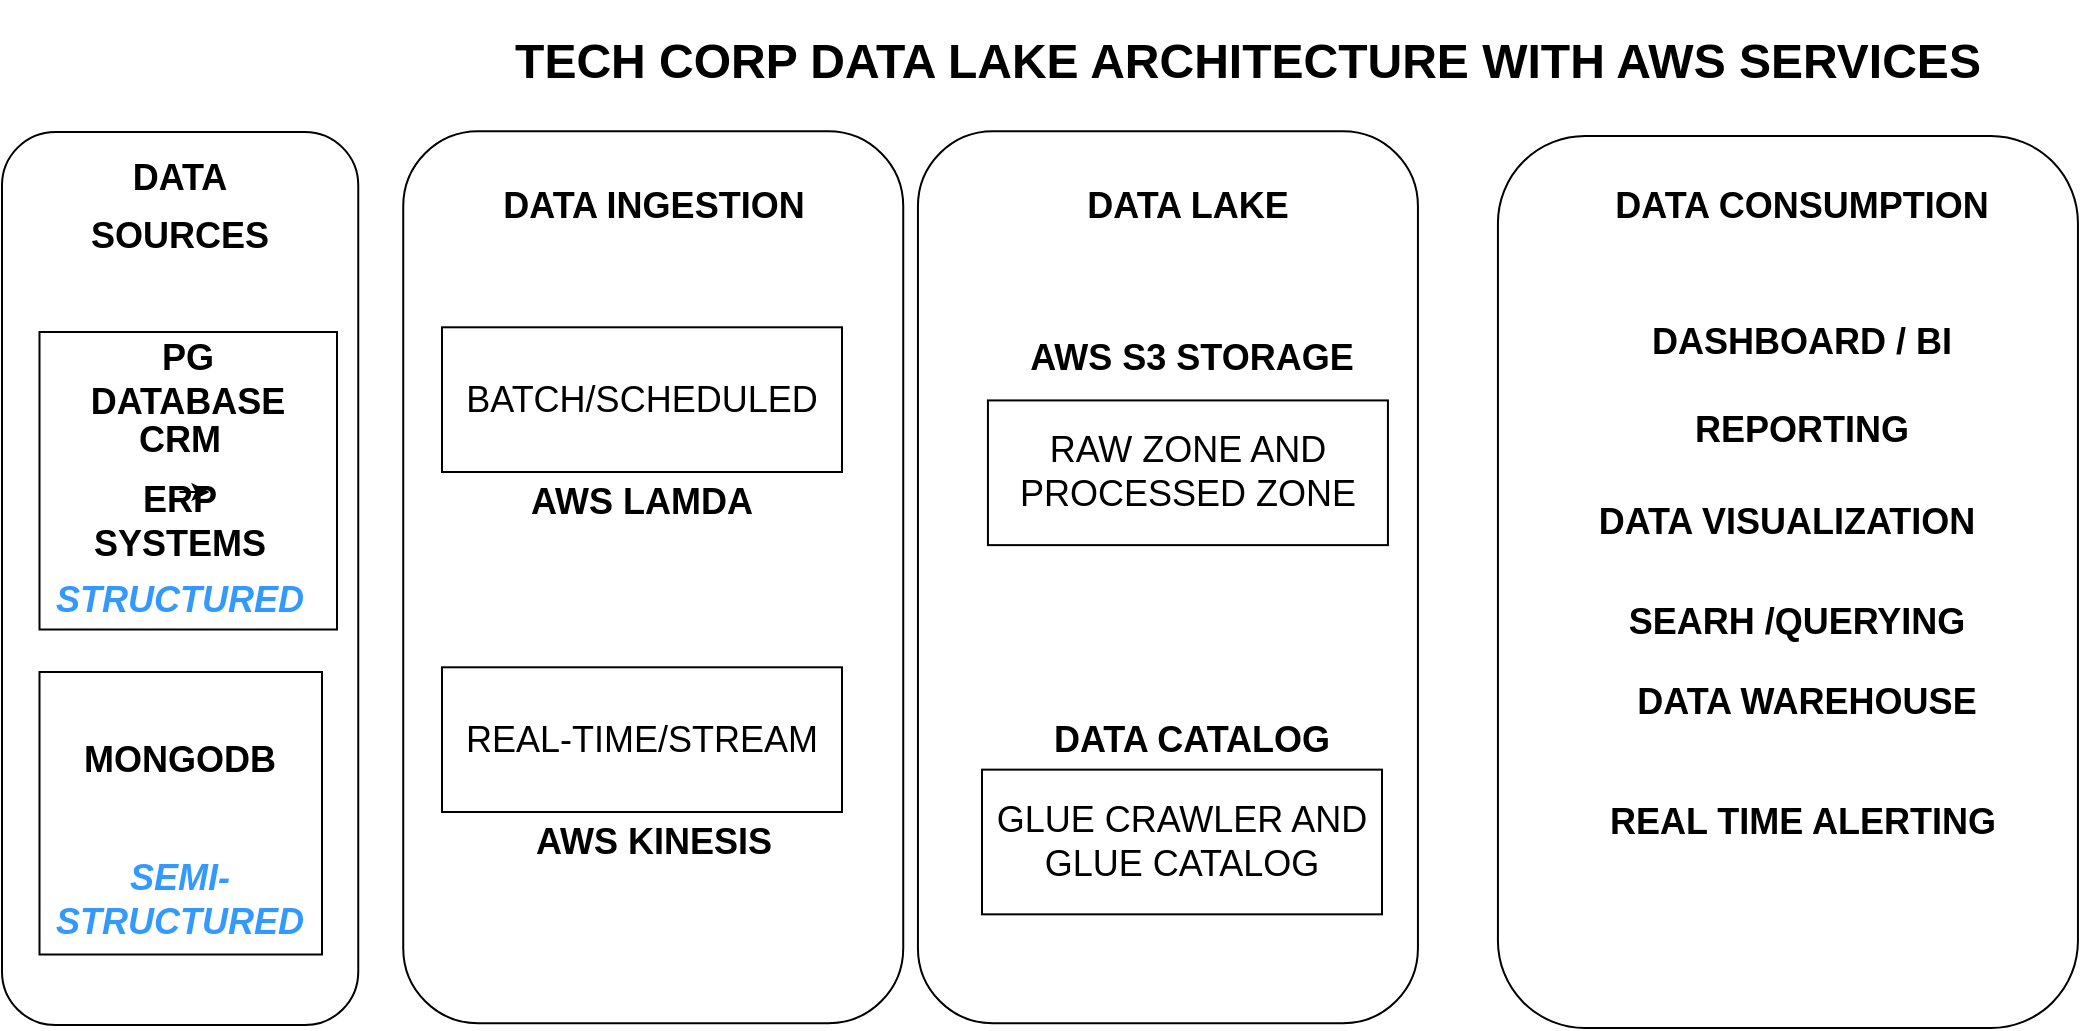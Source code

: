 <mxfile version="24.8.6">
  <diagram id="Ht1M8jgEwFfnCIfOTk4-" name="Page-1">
    <mxGraphModel grid="1" page="1" gridSize="10" guides="1" tooltips="1" connect="1" arrows="1" fold="1" pageScale="1" pageWidth="827" pageHeight="1169" math="0" shadow="0">
      <root>
        <mxCell id="0" />
        <mxCell id="1" parent="0" />
        <mxCell id="6YF9Yh6oYtPgOy637K2C-2" value="" style="rounded=1;whiteSpace=wrap;html=1;rotation=-90;" vertex="1" parent="1">
          <mxGeometry x="-104.22" y="204.21" width="446.57" height="178.13" as="geometry" />
        </mxCell>
        <mxCell id="6YF9Yh6oYtPgOy637K2C-3" value="&lt;h1&gt;&lt;b&gt;&lt;font style=&quot;font-size: 18px;&quot;&gt;DATA SOURCES&lt;/font&gt;&lt;/b&gt;&lt;/h1&gt;" style="text;html=1;align=center;verticalAlign=middle;whiteSpace=wrap;rounded=0;" vertex="1" parent="1">
          <mxGeometry x="88.75" y="90" width="60" height="30" as="geometry" />
        </mxCell>
        <mxCell id="6YF9Yh6oYtPgOy637K2C-5" value="" style="rounded=1;whiteSpace=wrap;html=1;rotation=-90;" vertex="1" parent="1">
          <mxGeometry x="132.65" y="167.65" width="445.94" height="250" as="geometry" />
        </mxCell>
        <mxCell id="6YF9Yh6oYtPgOy637K2C-6" value="&lt;h1&gt;&lt;b&gt;&lt;font style=&quot;font-size: 18px;&quot;&gt;DATA INGESTION&lt;/font&gt;&lt;/b&gt;&lt;/h1&gt;" style="text;html=1;align=center;verticalAlign=middle;whiteSpace=wrap;rounded=0;" vertex="1" parent="1">
          <mxGeometry x="265.62" y="90" width="180" height="30" as="geometry" />
        </mxCell>
        <mxCell id="6YF9Yh6oYtPgOy637K2C-7" value="" style="whiteSpace=wrap;html=1;aspect=fixed;" vertex="1" parent="1">
          <mxGeometry x="48.75" y="170" width="148.75" height="148.75" as="geometry" />
        </mxCell>
        <mxCell id="6YF9Yh6oYtPgOy637K2C-8" value="&lt;b&gt;&lt;font style=&quot;font-size: 18px;&quot;&gt;CRM&lt;/font&gt;&lt;/b&gt;" style="text;html=1;align=center;verticalAlign=middle;whiteSpace=wrap;rounded=0;" vertex="1" parent="1">
          <mxGeometry x="89.38" y="208.75" width="60" height="30" as="geometry" />
        </mxCell>
        <mxCell id="6YF9Yh6oYtPgOy637K2C-9" value="&lt;b&gt;&lt;font color=&quot;#3399ff&quot; style=&quot;font-size: 18px;&quot;&gt;&lt;i&gt;STRUCTURED&lt;/i&gt;&lt;/font&gt;&lt;/b&gt;" style="text;html=1;align=center;verticalAlign=middle;whiteSpace=wrap;rounded=0;" vertex="1" parent="1">
          <mxGeometry x="88.75" y="288.75" width="60" height="30" as="geometry" />
        </mxCell>
        <mxCell id="6YF9Yh6oYtPgOy637K2C-11" value="&lt;span style=&quot;font-size: 18px;&quot;&gt;&lt;b&gt;ERP SYSTEMS&lt;/b&gt;&lt;/span&gt;" style="text;html=1;align=center;verticalAlign=middle;whiteSpace=wrap;rounded=0;" vertex="1" parent="1">
          <mxGeometry x="88.75" y="250" width="60" height="30" as="geometry" />
        </mxCell>
        <mxCell id="6YF9Yh6oYtPgOy637K2C-12" value="" style="whiteSpace=wrap;html=1;aspect=fixed;" vertex="1" parent="1">
          <mxGeometry x="48.75" y="340" width="141.25" height="141.25" as="geometry" />
        </mxCell>
        <mxCell id="6YF9Yh6oYtPgOy637K2C-13" value="&lt;b&gt;&lt;font color=&quot;#3399ff&quot; style=&quot;font-size: 18px;&quot;&gt;&lt;i&gt;SEMI-STRUCTURED&lt;/i&gt;&lt;/font&gt;&lt;/b&gt;&lt;div&gt;&lt;b&gt;&lt;font color=&quot;#3399ff&quot; style=&quot;font-size: 18px;&quot;&gt;&lt;i&gt;&lt;br&gt;&lt;/i&gt;&lt;/font&gt;&lt;/b&gt;&lt;/div&gt;" style="text;html=1;align=center;verticalAlign=middle;whiteSpace=wrap;rounded=0;" vertex="1" parent="1">
          <mxGeometry x="88.75" y="450" width="60" height="30" as="geometry" />
        </mxCell>
        <mxCell id="6YF9Yh6oYtPgOy637K2C-14" style="edgeStyle=orthogonalEdgeStyle;rounded=0;orthogonalLoop=1;jettySize=auto;html=1;exitX=0.5;exitY=0;exitDx=0;exitDy=0;entryX=0.75;entryY=0;entryDx=0;entryDy=0;" edge="1" parent="1" source="6YF9Yh6oYtPgOy637K2C-11" target="6YF9Yh6oYtPgOy637K2C-11">
          <mxGeometry relative="1" as="geometry" />
        </mxCell>
        <mxCell id="6YF9Yh6oYtPgOy637K2C-15" value="&lt;b&gt;&lt;font style=&quot;font-size: 18px;&quot;&gt;PG DATABASE&lt;/font&gt;&lt;/b&gt;" style="text;html=1;align=center;verticalAlign=middle;whiteSpace=wrap;rounded=0;" vertex="1" parent="1">
          <mxGeometry x="93.13" y="178.75" width="60" height="30" as="geometry" />
        </mxCell>
        <mxCell id="6YF9Yh6oYtPgOy637K2C-17" value="&lt;b&gt;&lt;font style=&quot;font-size: 18px;&quot;&gt;MONGODB&lt;/font&gt;&lt;/b&gt;&lt;div&gt;&lt;b&gt;&lt;font style=&quot;font-size: 18px;&quot;&gt;&lt;br&gt;&lt;/font&gt;&lt;/b&gt;&lt;/div&gt;" style="text;html=1;align=center;verticalAlign=middle;whiteSpace=wrap;rounded=0;" vertex="1" parent="1">
          <mxGeometry x="88.75" y="380" width="60" height="30" as="geometry" />
        </mxCell>
        <mxCell id="6YF9Yh6oYtPgOy637K2C-19" value="&lt;font style=&quot;font-size: 18px;&quot;&gt;BATCH/SCHEDULED&lt;/font&gt;" style="rounded=0;whiteSpace=wrap;html=1;" vertex="1" parent="1">
          <mxGeometry x="250" y="167.65" width="200" height="72.35" as="geometry" />
        </mxCell>
        <mxCell id="6YF9Yh6oYtPgOy637K2C-20" value="&lt;font style=&quot;font-size: 18px;&quot;&gt;REAL-TIME/STREAM&lt;/font&gt;" style="rounded=0;whiteSpace=wrap;html=1;" vertex="1" parent="1">
          <mxGeometry x="250" y="337.65" width="200" height="72.35" as="geometry" />
        </mxCell>
        <mxCell id="6YF9Yh6oYtPgOy637K2C-21" value="" style="rounded=1;whiteSpace=wrap;html=1;rotation=-90;" vertex="1" parent="1">
          <mxGeometry x="390" y="167.65" width="445.94" height="250" as="geometry" />
        </mxCell>
        <mxCell id="6YF9Yh6oYtPgOy637K2C-22" value="&lt;h1&gt;&lt;b&gt;&lt;font style=&quot;font-size: 18px;&quot;&gt;DATA LAKE&lt;/font&gt;&lt;/b&gt;&lt;/h1&gt;" style="text;html=1;align=center;verticalAlign=middle;whiteSpace=wrap;rounded=0;" vertex="1" parent="1">
          <mxGeometry x="532.97" y="90" width="180" height="30" as="geometry" />
        </mxCell>
        <mxCell id="6YF9Yh6oYtPgOy637K2C-24" value="&lt;font style=&quot;font-size: 18px;&quot;&gt;RAW ZONE AND PROCESSED ZONE&lt;/font&gt;" style="rounded=0;whiteSpace=wrap;html=1;" vertex="1" parent="1">
          <mxGeometry x="522.97" y="204.21" width="200" height="72.35" as="geometry" />
        </mxCell>
        <mxCell id="6YF9Yh6oYtPgOy637K2C-25" value="&lt;div&gt;&lt;b&gt;&lt;font style=&quot;font-size: 18px;&quot;&gt;AWS S3 STORAGE&lt;/font&gt;&lt;/b&gt;&lt;/div&gt;" style="text;html=1;align=center;verticalAlign=middle;whiteSpace=wrap;rounded=0;" vertex="1" parent="1">
          <mxGeometry x="530" y="167.65" width="190" height="30" as="geometry" />
        </mxCell>
        <mxCell id="6YF9Yh6oYtPgOy637K2C-26" value="&lt;span style=&quot;font-size: 18px;&quot;&gt;&lt;b&gt;AWS LAMDA&lt;/b&gt;&lt;/span&gt;" style="text;html=1;align=center;verticalAlign=middle;whiteSpace=wrap;rounded=0;" vertex="1" parent="1">
          <mxGeometry x="255" y="240" width="190" height="30" as="geometry" />
        </mxCell>
        <mxCell id="6YF9Yh6oYtPgOy637K2C-27" value="&lt;span style=&quot;font-size: 18px;&quot;&gt;&lt;b&gt;AWS KINESIS&lt;/b&gt;&lt;/span&gt;" style="text;html=1;align=center;verticalAlign=middle;whiteSpace=wrap;rounded=0;" vertex="1" parent="1">
          <mxGeometry x="260.62" y="410" width="190" height="30" as="geometry" />
        </mxCell>
        <mxCell id="6YF9Yh6oYtPgOy637K2C-28" value="&lt;font style=&quot;font-size: 18px;&quot;&gt;GLUE CRAWLER AND GLUE CATALOG&lt;/font&gt;" style="rounded=0;whiteSpace=wrap;html=1;" vertex="1" parent="1">
          <mxGeometry x="520" y="388.82" width="200" height="72.35" as="geometry" />
        </mxCell>
        <mxCell id="6YF9Yh6oYtPgOy637K2C-29" value="&lt;div&gt;&lt;b&gt;&lt;font style=&quot;font-size: 18px;&quot;&gt;DATA CATALOG&lt;/font&gt;&lt;/b&gt;&lt;/div&gt;" style="text;html=1;align=center;verticalAlign=middle;whiteSpace=wrap;rounded=0;" vertex="1" parent="1">
          <mxGeometry x="530" y="358.82" width="190" height="30" as="geometry" />
        </mxCell>
        <mxCell id="6YF9Yh6oYtPgOy637K2C-30" value="" style="rounded=1;whiteSpace=wrap;html=1;rotation=-90;" vertex="1" parent="1">
          <mxGeometry x="700" y="150" width="445.94" height="290" as="geometry" />
        </mxCell>
        <mxCell id="6YF9Yh6oYtPgOy637K2C-31" value="&lt;h1&gt;&lt;b&gt;&lt;font style=&quot;font-size: 18px;&quot;&gt;DATA CONSUMPTION&lt;/font&gt;&lt;/b&gt;&lt;/h1&gt;" style="text;html=1;align=center;verticalAlign=middle;whiteSpace=wrap;rounded=0;" vertex="1" parent="1">
          <mxGeometry x="820" y="90" width="220" height="30" as="geometry" />
        </mxCell>
        <mxCell id="6YF9Yh6oYtPgOy637K2C-34" value="&lt;span style=&quot;font-size: 18px;&quot;&gt;&lt;b&gt;DASHBOARD / BI&lt;/b&gt;&lt;/span&gt;" style="text;html=1;align=center;verticalAlign=middle;whiteSpace=wrap;rounded=0;" vertex="1" parent="1">
          <mxGeometry x="835" y="160" width="190" height="30" as="geometry" />
        </mxCell>
        <mxCell id="6YF9Yh6oYtPgOy637K2C-35" value="&lt;span style=&quot;font-size: 18px;&quot;&gt;&lt;b&gt;REPORTING&lt;/b&gt;&lt;/span&gt;" style="text;html=1;align=center;verticalAlign=middle;whiteSpace=wrap;rounded=0;" vertex="1" parent="1">
          <mxGeometry x="835" y="204.21" width="190" height="30" as="geometry" />
        </mxCell>
        <mxCell id="6YF9Yh6oYtPgOy637K2C-36" value="&lt;span style=&quot;font-size: 18px;&quot;&gt;&lt;b&gt;DATA VISUALIZATION&lt;/b&gt;&lt;/span&gt;" style="text;html=1;align=center;verticalAlign=middle;whiteSpace=wrap;rounded=0;" vertex="1" parent="1">
          <mxGeometry x="815.47" y="250" width="215" height="30" as="geometry" />
        </mxCell>
        <mxCell id="6YF9Yh6oYtPgOy637K2C-37" value="&lt;span style=&quot;font-size: 18px;&quot;&gt;&lt;b&gt;SEARH /QUERYING&lt;/b&gt;&lt;/span&gt;" style="text;html=1;align=center;verticalAlign=middle;whiteSpace=wrap;rounded=0;" vertex="1" parent="1">
          <mxGeometry x="820" y="300" width="215" height="30" as="geometry" />
        </mxCell>
        <mxCell id="6YF9Yh6oYtPgOy637K2C-40" value="&lt;span style=&quot;font-size: 18px;&quot;&gt;&lt;b&gt;DATA WAREHOUSE&lt;/b&gt;&lt;/span&gt;" style="text;html=1;align=center;verticalAlign=middle;whiteSpace=wrap;rounded=0;" vertex="1" parent="1">
          <mxGeometry x="825" y="340" width="215" height="30" as="geometry" />
        </mxCell>
        <mxCell id="6YF9Yh6oYtPgOy637K2C-41" value="&lt;span style=&quot;font-size: 18px;&quot;&gt;&lt;b&gt;REAL TIME ALERTING&lt;/b&gt;&lt;/span&gt;" style="text;html=1;align=center;verticalAlign=middle;whiteSpace=wrap;rounded=0;" vertex="1" parent="1">
          <mxGeometry x="822.5" y="400" width="215" height="30" as="geometry" />
        </mxCell>
        <mxCell id="6YF9Yh6oYtPgOy637K2C-42" value="&lt;h1&gt;&lt;b&gt;&lt;font style=&quot;font-size: 24px;&quot;&gt;TECH CORP DATA LAKE ARCHITECTURE WITH AWS SERVICES&lt;/font&gt;&lt;/b&gt;&lt;/h1&gt;" style="text;html=1;align=center;verticalAlign=middle;whiteSpace=wrap;rounded=0;" vertex="1" parent="1">
          <mxGeometry x="267.5" y="20" width="770" height="30" as="geometry" />
        </mxCell>
      </root>
    </mxGraphModel>
  </diagram>
</mxfile>
